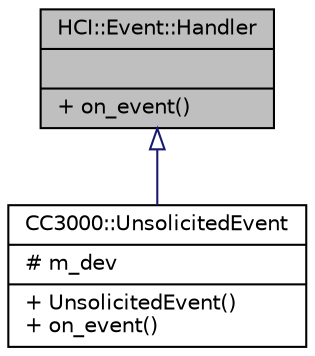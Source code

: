 digraph "HCI::Event::Handler"
{
  edge [fontname="Helvetica",fontsize="10",labelfontname="Helvetica",labelfontsize="10"];
  node [fontname="Helvetica",fontsize="10",shape=record];
  Node1 [label="{HCI::Event::Handler\n||+ on_event()\l}",height=0.2,width=0.4,color="black", fillcolor="grey75", style="filled", fontcolor="black"];
  Node1 -> Node2 [dir="back",color="midnightblue",fontsize="10",style="solid",arrowtail="onormal",fontname="Helvetica"];
  Node2 [label="{CC3000::UnsolicitedEvent\n|# m_dev\l|+ UnsolicitedEvent()\l+ on_event()\l}",height=0.2,width=0.4,color="black", fillcolor="white", style="filled",URL="$d9/d23/classCC3000_1_1UnsolicitedEvent.html"];
}
